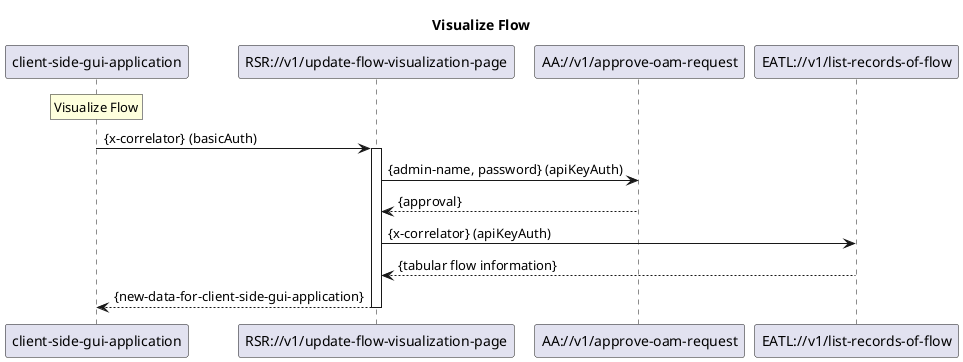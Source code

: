 @startuml 03x_visualize_flow
skinparam responseMessageBelowArrow true

title Visualize Flow

participant "client-side-gui-application"
participant "RSR://v1/update-flow-visualization-page"
participant "AA://v1/approve-oam-request"
participant "EATL://v1/list-records-of-flow"

rnote over "client-side-gui-application": Visualize Flow
"client-side-gui-application" -> "RSR://v1/update-flow-visualization-page": {x-correlator} (basicAuth)
activate "RSR://v1/update-flow-visualization-page"

"RSR://v1/update-flow-visualization-page" -> "AA://v1/approve-oam-request": {admin-name, password} (apiKeyAuth)
"AA://v1/approve-oam-request" --> "RSR://v1/update-flow-visualization-page": {approval}

"RSR://v1/update-flow-visualization-page" -> "EATL://v1/list-records-of-flow": {x-correlator} (apiKeyAuth)
"EATL://v1/list-records-of-flow" --> "RSR://v1/update-flow-visualization-page": {tabular flow information}

"RSR://v1/update-flow-visualization-page" --> "client-side-gui-application": {new-data-for-client-side-gui-application}
deactivate "RSR://v1/update-flow-visualization-page"

@enduml